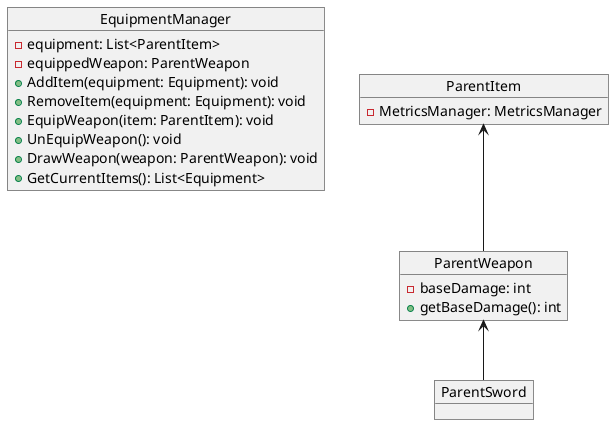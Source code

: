 @startuml
'https://plantuml.com/object-diagram

object EquipmentManager {
    -equipment: List<ParentItem>
    -equippedWeapon: ParentWeapon
    +AddItem(equipment: Equipment): void
    +RemoveItem(equipment: Equipment): void
    +EquipWeapon(item: ParentItem): void
    +UnEquipWeapon(): void
    +DrawWeapon(weapon: ParentWeapon): void   
    +GetCurrentItems(): List<Equipment>  
}

object ParentItem {
    -MetricsManager: MetricsManager
}
object ParentWeapon {
    -baseDamage: int
    +getBaseDamage(): int
}

object ParentSword


ParentItem <-- ParentWeapon
ParentWeapon <-- ParentSword

@enduml
